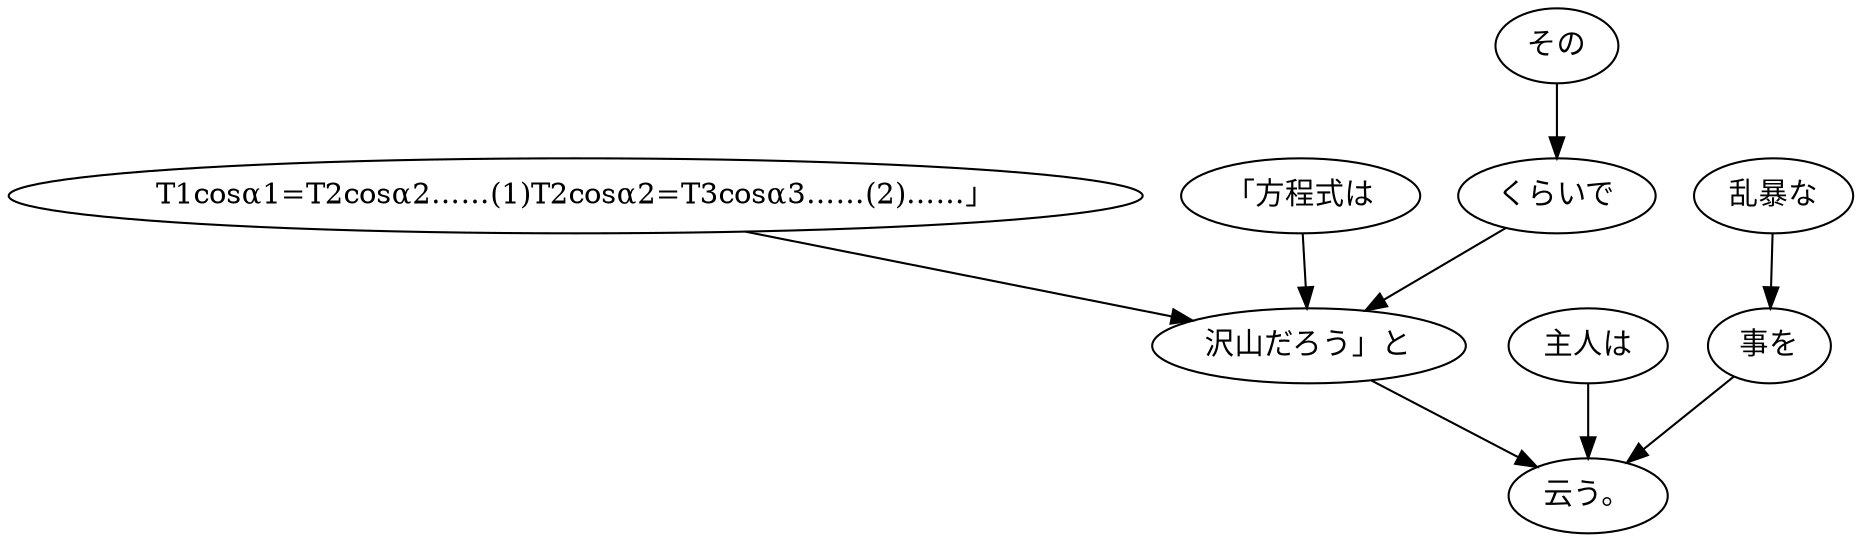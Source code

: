digraph graph1520 {
	node0 [label="T1cosα1=T2cosα2……(1)T2cosα2=T3cosα3……(2)……」"];
	node1 [label="「方程式は"];
	node2 [label="その"];
	node3 [label="くらいで"];
	node4 [label="沢山だろう」と"];
	node5 [label="主人は"];
	node6 [label="乱暴な"];
	node7 [label="事を"];
	node8 [label="云う。"];
	node0 -> node4;
	node1 -> node4;
	node2 -> node3;
	node3 -> node4;
	node4 -> node8;
	node5 -> node8;
	node6 -> node7;
	node7 -> node8;
}
